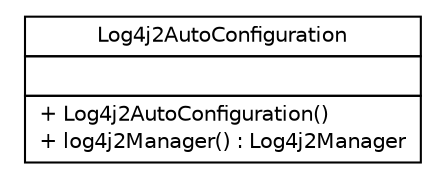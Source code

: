 #!/usr/local/bin/dot
#
# Class diagram 
# Generated by UMLGraph version R5_6-24-gf6e263 (http://www.umlgraph.org/)
#

digraph G {
	edge [fontname="Helvetica",fontsize=10,labelfontname="Helvetica",labelfontsize=10];
	node [fontname="Helvetica",fontsize=10,shape=plaintext];
	nodesep=0.25;
	ranksep=0.5;
	// cn.home1.oss.lib.log4j2.starter.Log4j2AutoConfiguration
	c7 [label=<<table title="cn.home1.oss.lib.log4j2.starter.Log4j2AutoConfiguration" border="0" cellborder="1" cellspacing="0" cellpadding="2" port="p" href="./Log4j2AutoConfiguration.html">
		<tr><td><table border="0" cellspacing="0" cellpadding="1">
<tr><td align="center" balign="center"> Log4j2AutoConfiguration </td></tr>
		</table></td></tr>
		<tr><td><table border="0" cellspacing="0" cellpadding="1">
<tr><td align="left" balign="left">  </td></tr>
		</table></td></tr>
		<tr><td><table border="0" cellspacing="0" cellpadding="1">
<tr><td align="left" balign="left"> + Log4j2AutoConfiguration() </td></tr>
<tr><td align="left" balign="left"> + log4j2Manager() : Log4j2Manager </td></tr>
		</table></td></tr>
		</table>>, URL="./Log4j2AutoConfiguration.html", fontname="Helvetica", fontcolor="black", fontsize=10.0];
}

